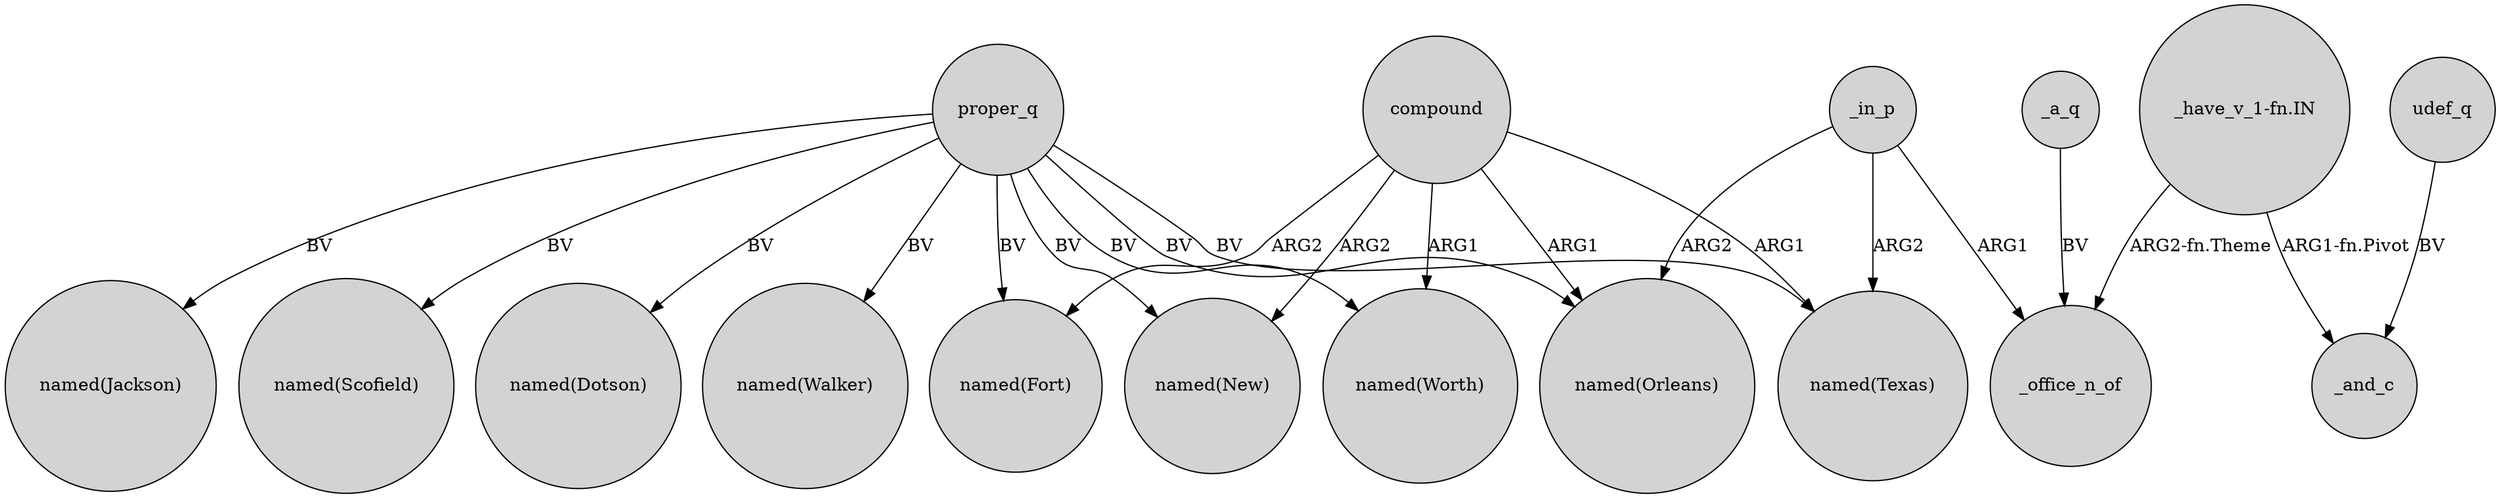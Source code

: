 digraph {
	node [shape=circle style=filled]
	compound -> "named(Texas)" [label=ARG1]
	compound -> "named(New)" [label=ARG2]
	proper_q -> "named(New)" [label=BV]
	proper_q -> "named(Fort)" [label=BV]
	_in_p -> _office_n_of [label=ARG1]
	proper_q -> "named(Texas)" [label=BV]
	"_have_v_1-fn.IN" -> _and_c [label="ARG1-fn.Pivot"]
	proper_q -> "named(Jackson)" [label=BV]
	proper_q -> "named(Scofield)" [label=BV]
	compound -> "named(Worth)" [label=ARG1]
	_in_p -> "named(Texas)" [label=ARG2]
	compound -> "named(Orleans)" [label=ARG1]
	proper_q -> "named(Dotson)" [label=BV]
	proper_q -> "named(Worth)" [label=BV]
	_a_q -> _office_n_of [label=BV]
	proper_q -> "named(Orleans)" [label=BV]
	proper_q -> "named(Walker)" [label=BV]
	_in_p -> "named(Orleans)" [label=ARG2]
	udef_q -> _and_c [label=BV]
	compound -> "named(Fort)" [label=ARG2]
	"_have_v_1-fn.IN" -> _office_n_of [label="ARG2-fn.Theme"]
}
